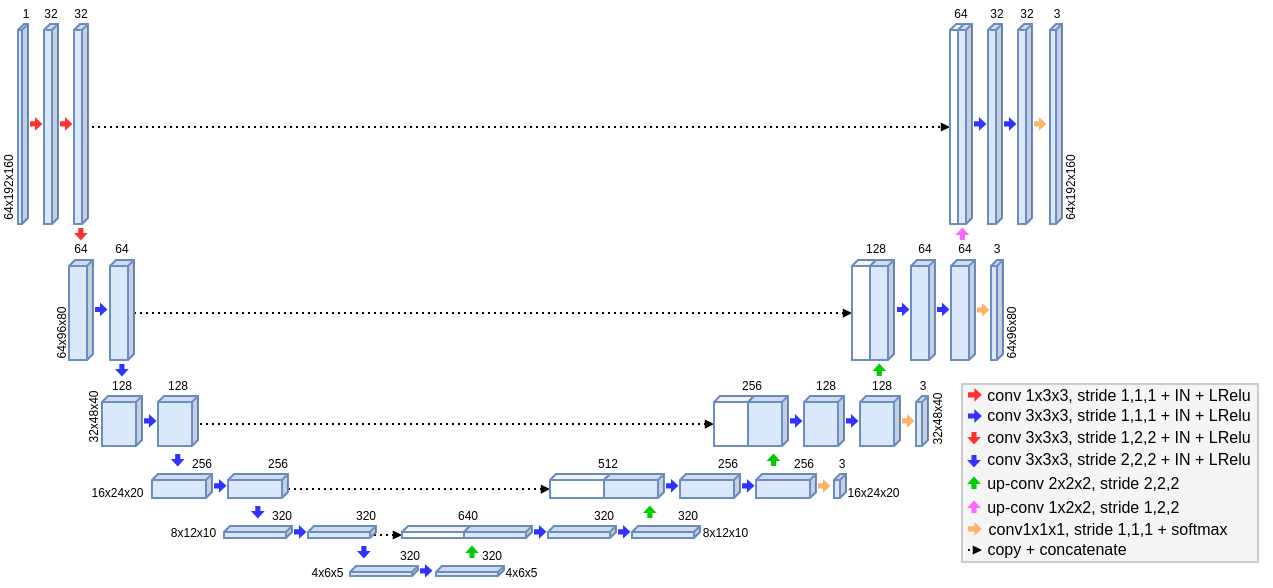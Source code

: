 <mxfile version="21.1.2" type="device">
  <diagram id="9j7bmXXk8t5OsQECYr75" name="Page-1">
    <mxGraphModel dx="819" dy="546" grid="1" gridSize="1" guides="1" tooltips="1" connect="1" arrows="1" fold="1" page="1" pageScale="1" pageWidth="827" pageHeight="1169" background="none" math="0" shadow="0">
      <root>
        <mxCell id="0" />
        <mxCell id="1" parent="0" />
        <mxCell id="1cq-K1ozBUfEoaxWj9xk-226" value="" style="group;fontColor=default;" vertex="1" connectable="0" parent="1">
          <mxGeometry x="561" y="435" width="154" height="99.999" as="geometry" />
        </mxCell>
        <mxCell id="H5leFmqHm6MXigqyBgWh-271" value="" style="rounded=0;fontSize=29;align=left;fillColor=#F5F5F5;strokeColor=#CCCCCC;fontColor=default;" parent="1cq-K1ozBUfEoaxWj9xk-226" vertex="1">
          <mxGeometry y="6" width="148" height="89" as="geometry" />
        </mxCell>
        <mxCell id="1cq-K1ozBUfEoaxWj9xk-201" value="" style="group;fontColor=default;" vertex="1" connectable="0" parent="1cq-K1ozBUfEoaxWj9xk-226">
          <mxGeometry x="3" y="55.996" width="115" height="23" as="geometry" />
        </mxCell>
        <mxCell id="1cq-K1ozBUfEoaxWj9xk-168" value=" up-conv 1x2x2, stride 1,2,2" style="text;align=center;verticalAlign=middle;resizable=0;points=[];autosize=1;strokeColor=none;fillColor=none;fontSize=8;spacing=2;fontColor=default;" vertex="1" parent="1cq-K1ozBUfEoaxWj9xk-201">
          <mxGeometry x="-2" width="117" height="23" as="geometry" />
        </mxCell>
        <mxCell id="1cq-K1ozBUfEoaxWj9xk-200" value="" style="shape=flexArrow;endArrow=classic;rounded=0;endWidth=2.062;endSize=0.508;width=1.548;strokeColor=#FF66FF;fillColor=#FF66FF;fontColor=default;" edge="1" parent="1cq-K1ozBUfEoaxWj9xk-201">
          <mxGeometry width="50" height="50" relative="1" as="geometry">
            <mxPoint x="3" y="14.504" as="sourcePoint" />
            <mxPoint x="3" y="8.504" as="targetPoint" />
          </mxGeometry>
        </mxCell>
        <mxCell id="1cq-K1ozBUfEoaxWj9xk-202" value="" style="group;fontColor=default;" vertex="1" connectable="0" parent="1cq-K1ozBUfEoaxWj9xk-226">
          <mxGeometry x="2.0" y="67.999" width="138.0" height="23" as="geometry" />
        </mxCell>
        <mxCell id="1cq-K1ozBUfEoaxWj9xk-160" value="" style="shape=flexArrow;endArrow=classic;rounded=0;endWidth=2.062;endSize=0.508;width=1.548;strokeColor=#FFB366;fillColor=#FFB366;fontSize=8;spacing=2;fontColor=default;" edge="1" parent="1cq-K1ozBUfEoaxWj9xk-202">
          <mxGeometry width="50" height="50" relative="1" as="geometry">
            <mxPoint x="1" y="10.445" as="sourcePoint" />
            <mxPoint x="7.698" y="10.445" as="targetPoint" />
          </mxGeometry>
        </mxCell>
        <mxCell id="1cq-K1ozBUfEoaxWj9xk-161" value="conv1x1x1, stride 1,1,1 + softmax" style="text;align=center;verticalAlign=middle;resizable=0;points=[];autosize=1;strokeColor=none;fillColor=none;fontSize=8;spacing=2;fontColor=default;" vertex="1" parent="1cq-K1ozBUfEoaxWj9xk-202">
          <mxGeometry x="2.0" y="-1" width="138" height="23" as="geometry" />
        </mxCell>
        <mxCell id="1cq-K1ozBUfEoaxWj9xk-203" value="" style="group;fontColor=default;" vertex="1" connectable="0" parent="1cq-K1ozBUfEoaxWj9xk-226">
          <mxGeometry x="3" y="20.998" width="151" height="23.004" as="geometry" />
        </mxCell>
        <mxCell id="1cq-K1ozBUfEoaxWj9xk-206" value="" style="group;fontColor=default;" vertex="1" connectable="0" parent="1cq-K1ozBUfEoaxWj9xk-203">
          <mxGeometry y="0.004" width="151" height="23" as="geometry" />
        </mxCell>
        <mxCell id="1cq-K1ozBUfEoaxWj9xk-178" value="conv 3x3x3, stride 1,2,2 + IN + LRelu" style="text;align=center;verticalAlign=middle;resizable=0;points=[];autosize=1;strokeColor=none;fillColor=none;fontSize=8;spacing=2;fontColor=default;" vertex="1" parent="1cq-K1ozBUfEoaxWj9xk-206">
          <mxGeometry width="151" height="23" as="geometry" />
        </mxCell>
        <mxCell id="1cq-K1ozBUfEoaxWj9xk-196" value="" style="shape=flexArrow;endArrow=classic;rounded=0;endWidth=2.062;endSize=0.508;width=1.548;strokeColor=#FF3333;fillColor=#FF3333;fontColor=default;" edge="1" parent="1cq-K1ozBUfEoaxWj9xk-206">
          <mxGeometry width="50" height="50" relative="1" as="geometry">
            <mxPoint x="3" y="8.998" as="sourcePoint" />
            <mxPoint x="3" y="14.998" as="targetPoint" />
          </mxGeometry>
        </mxCell>
        <mxCell id="1cq-K1ozBUfEoaxWj9xk-204" value="" style="group;fontColor=default;" vertex="1" connectable="0" parent="1cq-K1ozBUfEoaxWj9xk-226">
          <mxGeometry x="2.996" y="10.002" width="151.004" height="23" as="geometry" />
        </mxCell>
        <mxCell id="1cq-K1ozBUfEoaxWj9xk-142" value="" style="shape=flexArrow;endArrow=classic;rounded=0;endWidth=2.062;endSize=0.508;width=1.548;strokeColor=#3333FF;fillColor=#3333FF;fontSize=8;spacing=2;fontColor=default;" edge="1" parent="1cq-K1ozBUfEoaxWj9xk-204">
          <mxGeometry width="50" height="50" relative="1" as="geometry">
            <mxPoint y="11.999" as="sourcePoint" />
            <mxPoint x="6.698" y="11.999" as="targetPoint" />
          </mxGeometry>
        </mxCell>
        <mxCell id="1cq-K1ozBUfEoaxWj9xk-194" value="conv 3x3x3, stride 1,1,1 + IN + LRelu" style="text;align=center;verticalAlign=middle;resizable=0;points=[];autosize=1;strokeColor=none;fillColor=none;fontSize=8;spacing=2;fontColor=default;" vertex="1" parent="1cq-K1ozBUfEoaxWj9xk-204">
          <mxGeometry x="0.004" width="151" height="23" as="geometry" />
        </mxCell>
        <mxCell id="1cq-K1ozBUfEoaxWj9xk-205" value="" style="group;fontColor=default;" vertex="1" connectable="0" parent="1cq-K1ozBUfEoaxWj9xk-226">
          <mxGeometry x="3" y="32.002" width="151" height="23" as="geometry" />
        </mxCell>
        <mxCell id="1cq-K1ozBUfEoaxWj9xk-193" value="conv 3x3x3, stride 2,2,2 + IN + LRelu" style="text;align=center;verticalAlign=middle;resizable=0;points=[];autosize=1;strokeColor=none;fillColor=none;fontSize=8;spacing=2;fontColor=default;" vertex="1" parent="1cq-K1ozBUfEoaxWj9xk-205">
          <mxGeometry width="151" height="23" as="geometry" />
        </mxCell>
        <mxCell id="1cq-K1ozBUfEoaxWj9xk-198" value="" style="shape=flexArrow;endArrow=classic;rounded=0;endWidth=2.062;endSize=0.508;width=1.548;strokeColor=#3333FF;fillColor=#3333FF;fontColor=default;" edge="1" parent="1cq-K1ozBUfEoaxWj9xk-205">
          <mxGeometry width="50" height="50" relative="1" as="geometry">
            <mxPoint x="3" y="9.498" as="sourcePoint" />
            <mxPoint x="3" y="15.498" as="targetPoint" />
          </mxGeometry>
        </mxCell>
        <mxCell id="1cq-K1ozBUfEoaxWj9xk-207" value="" style="group;fontColor=default;" vertex="1" connectable="0" parent="1cq-K1ozBUfEoaxWj9xk-226">
          <mxGeometry x="2.998" width="151.002" height="23" as="geometry" />
        </mxCell>
        <mxCell id="1cq-K1ozBUfEoaxWj9xk-141" value="conv 1x3x3, stride 1,1,1 + IN + LRelu" style="text;align=center;verticalAlign=middle;resizable=0;points=[];autosize=1;strokeColor=none;fillColor=none;fontSize=8;spacing=2;fontColor=default;" vertex="1" parent="1cq-K1ozBUfEoaxWj9xk-207">
          <mxGeometry x="0.002" width="151" height="23" as="geometry" />
        </mxCell>
        <mxCell id="1cq-K1ozBUfEoaxWj9xk-177" value="" style="shape=flexArrow;endArrow=classic;rounded=0;endWidth=2.062;endSize=0.508;width=1.548;strokeColor=#FF3333;fillColor=#FF3333;fontSize=8;spacing=2;fontColor=default;" edge="1" parent="1cq-K1ozBUfEoaxWj9xk-207">
          <mxGeometry width="50" height="50" relative="1" as="geometry">
            <mxPoint y="11.426" as="sourcePoint" />
            <mxPoint x="6.698" y="11.426" as="targetPoint" />
          </mxGeometry>
        </mxCell>
        <mxCell id="1cq-K1ozBUfEoaxWj9xk-156" value=" up-conv 2x2x2, stride 2,2,2" style="text;align=center;verticalAlign=middle;resizable=0;points=[];autosize=1;strokeColor=none;fillColor=none;fontSize=8;spacing=2;fontColor=default;" vertex="1" parent="1cq-K1ozBUfEoaxWj9xk-226">
          <mxGeometry x="1" y="43.998" width="117" height="23" as="geometry" />
        </mxCell>
        <mxCell id="1cq-K1ozBUfEoaxWj9xk-199" value="" style="shape=flexArrow;endArrow=classic;rounded=0;endWidth=2.062;endSize=0.508;width=1.548;strokeColor=#00CC00;fillColor=#00CC00;fontColor=default;" edge="1" parent="1cq-K1ozBUfEoaxWj9xk-226">
          <mxGeometry width="50" height="50" relative="1" as="geometry">
            <mxPoint x="6" y="58.5" as="sourcePoint" />
            <mxPoint x="6" y="52.5" as="targetPoint" />
          </mxGeometry>
        </mxCell>
        <mxCell id="1cq-K1ozBUfEoaxWj9xk-224" value="" style="endArrow=block;dashed=1;dashPattern=1 2;strokeWidth=1;entryX=0;entryY=0;entryDx=34;entryDy=4.5;entryPerimeter=0;shadow=0;targetPerimeterSpacing=0;sourcePerimeterSpacing=0;startSize=1;endSize=2;startArrow=none;startFill=0;endFill=1;fontColor=default;" edge="1" parent="1cq-K1ozBUfEoaxWj9xk-226">
          <mxGeometry x="-249" y="-17.3" width="50" height="50" as="geometry">
            <mxPoint x="3" y="89" as="sourcePoint" />
            <mxPoint x="10" y="89" as="targetPoint" />
          </mxGeometry>
        </mxCell>
        <mxCell id="1cq-K1ozBUfEoaxWj9xk-225" value="copy + concatenate" style="text;align=center;verticalAlign=middle;resizable=0;points=[];autosize=1;strokeColor=none;fillColor=none;fontSize=8;spacing=2;fontColor=default;" vertex="1" parent="1cq-K1ozBUfEoaxWj9xk-226">
          <mxGeometry x="3" y="76.999" width="89" height="23" as="geometry" />
        </mxCell>
        <mxCell id="1cq-K1ozBUfEoaxWj9xk-228" value="" style="shape=cube;boundedLbl=1;backgroundOutline=1;darkOpacity=0.05;darkOpacity2=0.1;direction=east;flipH=1;size=3;fillColor=#dae8fc;strokeColor=#6c8ebf;fontColor=default;" vertex="1" parent="1">
          <mxGeometry x="458" y="486.01" width="30" height="12" as="geometry" />
        </mxCell>
        <mxCell id="1cq-K1ozBUfEoaxWj9xk-229" value="256" style="text;strokeColor=none;fillColor=none;align=center;verticalAlign=middle;rounded=0;rotation=0;fontSize=6;fontColor=default;flipH=1;" vertex="1" parent="1">
          <mxGeometry x="475" y="475.01" width="14" height="12" as="geometry" />
        </mxCell>
        <mxCell id="1cq-K1ozBUfEoaxWj9xk-230" value="" style="shape=flexArrow;endArrow=classic;rounded=0;endWidth=2.062;endSize=0.508;width=1.548;strokeColor=#3333FF;fillColor=#3333FF;fontColor=default;" edge="1" parent="1">
          <mxGeometry width="50" height="50" relative="1" as="geometry">
            <mxPoint x="451" y="491.93" as="sourcePoint" />
            <mxPoint x="457" y="491.93" as="targetPoint" />
          </mxGeometry>
        </mxCell>
        <mxCell id="1cq-K1ozBUfEoaxWj9xk-231" value="" style="shape=flexArrow;endArrow=classic;rounded=0;endWidth=2.062;endSize=0.508;width=1.548;strokeColor=#00CC00;fillColor=#00CC00;fontColor=default;" edge="1" parent="1">
          <mxGeometry width="50" height="50" relative="1" as="geometry">
            <mxPoint x="466.74" y="482.01" as="sourcePoint" />
            <mxPoint x="466.74" y="476.01" as="targetPoint" />
          </mxGeometry>
        </mxCell>
        <mxCell id="1cq-K1ozBUfEoaxWj9xk-233" value="" style="shape=cube;boundedLbl=1;backgroundOutline=1;darkOpacity=0.05;darkOpacity2=0.1;direction=east;flipH=1;size=3;fillColor=#dae8fc;strokeColor=#6c8ebf;flipV=0;fontColor=default;" vertex="1" parent="1">
          <mxGeometry x="396" y="512" width="34" height="6" as="geometry" />
        </mxCell>
        <mxCell id="1cq-K1ozBUfEoaxWj9xk-234" value="" style="shape=flexArrow;endArrow=classic;rounded=0;endWidth=2.062;endSize=0.508;width=1.548;strokeColor=#3333FF;fillColor=#3333FF;fontColor=default;" edge="1" parent="1">
          <mxGeometry width="50" height="50" relative="1" as="geometry">
            <mxPoint x="389.0" y="514.933" as="sourcePoint" />
            <mxPoint x="395.0" y="514.933" as="targetPoint" />
          </mxGeometry>
        </mxCell>
        <mxCell id="1cq-K1ozBUfEoaxWj9xk-235" value="320" style="text;strokeColor=none;fillColor=none;align=center;verticalAlign=middle;rounded=0;rotation=0;fontSize=6;fontColor=default;flipH=1;" vertex="1" parent="1">
          <mxGeometry x="417" y="501.01" width="14" height="12" as="geometry" />
        </mxCell>
        <mxCell id="1cq-K1ozBUfEoaxWj9xk-236" value="" style="shape=flexArrow;endArrow=classic;rounded=0;endWidth=2.062;endSize=0.508;width=1.548;strokeColor=#00CC00;fillColor=#00CC00;fontColor=default;" edge="1" parent="1">
          <mxGeometry width="50" height="50" relative="1" as="geometry">
            <mxPoint x="404.93" y="508" as="sourcePoint" />
            <mxPoint x="404.93" y="502" as="targetPoint" />
          </mxGeometry>
        </mxCell>
        <mxCell id="H5leFmqHm6MXigqyBgWh-144" value="" style="endArrow=block;dashed=1;dashPattern=1 2;strokeWidth=1;exitX=0;exitY=0;exitDx=20;exitDy=14;exitPerimeter=0;entryX=0;entryY=0;entryDx=20;entryDy=14;entryPerimeter=0;shadow=0;targetPerimeterSpacing=0;sourcePerimeterSpacing=0;startSize=1;endSize=2;startArrow=none;startFill=0;endFill=1;fontColor=default;" parent="1" edge="1" target="1cq-K1ozBUfEoaxWj9xk-126" source="1cq-K1ozBUfEoaxWj9xk-9">
          <mxGeometry x="119" y="304.69" width="50" height="50" as="geometry">
            <mxPoint x="196.0" y="430" as="sourcePoint" />
            <mxPoint x="381" y="469" as="targetPoint" />
          </mxGeometry>
        </mxCell>
        <mxCell id="H5leFmqHm6MXigqyBgWh-145" value="" style="endArrow=block;dashed=1;dashPattern=1 2;strokeWidth=1;entryX=0;entryY=0;entryDx=12;entryDy=26.5;entryPerimeter=0;exitX=0;exitY=0;exitDx=12;exitDy=26.5;exitPerimeter=0;shadow=0;targetPerimeterSpacing=0;sourcePerimeterSpacing=0;startSize=1;endSize=2;startArrow=none;startFill=0;endFill=1;fontColor=default;" parent="1" edge="1" target="1cq-K1ozBUfEoaxWj9xk-127" source="1cq-K1ozBUfEoaxWj9xk-2">
          <mxGeometry x="56.06" y="215" width="50" height="50" as="geometry">
            <mxPoint x="172.06" y="403.0" as="sourcePoint" />
            <mxPoint x="497.06" y="403" as="targetPoint" />
          </mxGeometry>
        </mxCell>
        <mxCell id="H5leFmqHm6MXigqyBgWh-143" value="" style="endArrow=block;dashed=1;dashPattern=1 2;strokeWidth=1;exitX=0;exitY=0;exitDx=7.0;exitDy=51.5;exitPerimeter=0;entryX=0;entryY=0;entryDx=7;entryDy=51.5;entryPerimeter=0;jumpStyle=none;shadow=0;rounded=1;strokeColor=default;targetPerimeterSpacing=0;sourcePerimeterSpacing=0;startSize=1;endSize=2;orthogonal=0;startArrow=none;startFill=0;endFill=1;fontColor=default;" parent="1" edge="1" target="1cq-K1ozBUfEoaxWj9xk-128" source="KhlcDuhu3uiklIcG4Bf8-16">
          <mxGeometry x="81.51" y="265" width="50" height="50" as="geometry">
            <mxPoint x="126.5" y="312" as="sourcePoint" />
            <mxPoint x="588.51" y="313" as="targetPoint" />
          </mxGeometry>
        </mxCell>
        <mxCell id="1cq-K1ozBUfEoaxWj9xk-130" value="" style="endArrow=block;dashed=1;dashPattern=1 2;strokeWidth=1;exitX=0;exitY=0;exitDx=30;exitDy=7.5;exitPerimeter=0;entryX=0;entryY=0;entryDx=30;entryDy=7.5;entryPerimeter=0;shadow=0;targetPerimeterSpacing=0;sourcePerimeterSpacing=0;startSize=1;endSize=2;startArrow=none;startFill=0;endFill=1;fontColor=default;" edge="1" parent="1" source="1cq-K1ozBUfEoaxWj9xk-12" target="1cq-K1ozBUfEoaxWj9xk-125">
          <mxGeometry x="57" y="344.7" width="50" height="50" as="geometry">
            <mxPoint x="97" y="501.01" as="sourcePoint" />
            <mxPoint x="332" y="501.01" as="targetPoint" />
          </mxGeometry>
        </mxCell>
        <mxCell id="1cq-K1ozBUfEoaxWj9xk-131" value="" style="endArrow=block;dashed=1;dashPattern=1 2;strokeWidth=1;exitX=0;exitY=0;exitDx=34;exitDy=4.5;exitPerimeter=0;entryX=0;entryY=0;entryDx=34;entryDy=4.5;entryPerimeter=0;shadow=0;targetPerimeterSpacing=0;sourcePerimeterSpacing=0;startSize=1;endSize=2;startArrow=none;startFill=0;endFill=1;fontColor=default;" edge="1" parent="1" source="1cq-K1ozBUfEoaxWj9xk-17" target="1cq-K1ozBUfEoaxWj9xk-77">
          <mxGeometry x="32" y="410.7" width="50" height="50" as="geometry">
            <mxPoint x="169" y="560" as="sourcePoint" />
            <mxPoint x="314" y="560" as="targetPoint" />
          </mxGeometry>
        </mxCell>
        <mxCell id="1cq-K1ozBUfEoaxWj9xk-128" value="" style="shape=cube;boundedLbl=1;backgroundOutline=1;darkOpacity=0.05;darkOpacity2=0.1;direction=east;flipH=1;size=3;fillColor=none;strokeColor=#6c8ebf;fontColor=default;" vertex="1" parent="1">
          <mxGeometry x="555" y="261" width="7" height="100" as="geometry" />
        </mxCell>
        <mxCell id="1cq-K1ozBUfEoaxWj9xk-127" value="" style="shape=cube;boundedLbl=1;backgroundOutline=1;darkOpacity=0.05;darkOpacity2=0.1;direction=east;flipH=1;size=3;fillColor=none;strokeColor=#6c8ebf;fontColor=default;" vertex="1" parent="1">
          <mxGeometry x="506" y="379.01" width="12" height="50" as="geometry" />
        </mxCell>
        <mxCell id="1cq-K1ozBUfEoaxWj9xk-126" value="" style="shape=cube;boundedLbl=1;backgroundOutline=1;darkOpacity=0.05;darkOpacity2=0.1;direction=east;flipH=1;size=3;fillColor=none;strokeColor=#6c8ebf;fontColor=default;" vertex="1" parent="1">
          <mxGeometry x="437" y="447.02" width="20" height="25" as="geometry" />
        </mxCell>
        <mxCell id="1cq-K1ozBUfEoaxWj9xk-125" value="" style="shape=cube;boundedLbl=1;backgroundOutline=1;darkOpacity=0.05;darkOpacity2=0.1;direction=east;flipH=1;size=3;fillColor=none;strokeColor=#6c8ebf;fontColor=default;" vertex="1" parent="1">
          <mxGeometry x="355" y="486.01" width="30" height="12" as="geometry" />
        </mxCell>
        <mxCell id="KhlcDuhu3uiklIcG4Bf8-23" value="64" style="text;strokeColor=none;fillColor=none;align=center;verticalAlign=middle;rounded=0;rotation=0;fontSize=6;fontColor=default;" parent="1" vertex="1">
          <mxGeometry x="113.5" y="367.5" width="14" height="12" as="geometry" />
        </mxCell>
        <mxCell id="KhlcDuhu3uiklIcG4Bf8-1" value="64x192x160" style="text;strokeColor=none;fillColor=none;align=center;verticalAlign=middle;rounded=0;rotation=-90;fontSize=6;fontColor=default;labelBorderColor=none;labelPosition=center;verticalLabelPosition=middle;" parent="1" vertex="1">
          <mxGeometry x="65" y="339" width="38.5" height="7" as="geometry" />
        </mxCell>
        <mxCell id="KhlcDuhu3uiklIcG4Bf8-8" value="" style="shape=cube;boundedLbl=1;backgroundOutline=1;darkOpacity=0.05;darkOpacity2=0.1;direction=east;flipH=1;size=3;fillColor=#dae8fc;strokeColor=#6c8ebf;fontColor=default;" parent="1" vertex="1">
          <mxGeometry x="89" y="260.99" width="5" height="100" as="geometry" />
        </mxCell>
        <mxCell id="KhlcDuhu3uiklIcG4Bf8-12" value="" style="shape=cube;boundedLbl=1;backgroundOutline=1;darkOpacity=0.05;darkOpacity2=0.1;direction=east;flipH=1;size=3;fillColor=#dae8fc;strokeColor=#6c8ebf;fontColor=default;" parent="1" vertex="1">
          <mxGeometry x="102" y="260.99" width="7" height="100" as="geometry" />
        </mxCell>
        <mxCell id="KhlcDuhu3uiklIcG4Bf8-13" value="1" style="text;strokeColor=none;fillColor=none;align=center;verticalAlign=middle;rounded=0;rotation=0;fontSize=6;fontColor=default;" parent="1" vertex="1">
          <mxGeometry x="86" y="250" width="14" height="12" as="geometry" />
        </mxCell>
        <mxCell id="KhlcDuhu3uiklIcG4Bf8-15" value="" style="shape=flexArrow;endArrow=classic;rounded=0;endWidth=2.062;endSize=0.508;width=1.548;strokeColor=#FF3333;fillColor=#FF3333;fontColor=default;" parent="1" edge="1">
          <mxGeometry width="50" height="50" relative="1" as="geometry">
            <mxPoint x="95" y="310.94" as="sourcePoint" />
            <mxPoint x="101" y="310.94" as="targetPoint" />
          </mxGeometry>
        </mxCell>
        <mxCell id="KhlcDuhu3uiklIcG4Bf8-16" value="" style="shape=cube;boundedLbl=1;backgroundOutline=1;darkOpacity=0.05;darkOpacity2=0.1;direction=east;flipH=1;size=3;fillColor=#dae8fc;strokeColor=#6c8ebf;fontColor=default;" parent="1" vertex="1">
          <mxGeometry x="117" y="260.99" width="7" height="100" as="geometry" />
        </mxCell>
        <mxCell id="KhlcDuhu3uiklIcG4Bf8-17" value="" style="shape=flexArrow;endArrow=classic;rounded=0;endWidth=2.062;endSize=0.508;width=1.548;strokeColor=#FF3333;fillColor=#FF3333;fontColor=default;" parent="1" edge="1">
          <mxGeometry width="50" height="50" relative="1" as="geometry">
            <mxPoint x="110" y="310.94" as="sourcePoint" />
            <mxPoint x="116" y="310.94" as="targetPoint" />
          </mxGeometry>
        </mxCell>
        <mxCell id="KhlcDuhu3uiklIcG4Bf8-18" value="32" style="text;strokeColor=none;fillColor=none;align=center;verticalAlign=middle;rounded=0;rotation=0;fontSize=6;fontColor=default;" parent="1" vertex="1">
          <mxGeometry x="98.5" y="249.99" width="14" height="12" as="geometry" />
        </mxCell>
        <mxCell id="KhlcDuhu3uiklIcG4Bf8-19" value="32" style="text;strokeColor=none;fillColor=none;align=center;verticalAlign=middle;rounded=0;rotation=0;fontSize=6;fontColor=default;" parent="1" vertex="1">
          <mxGeometry x="113.5" y="249.99" width="14" height="12" as="geometry" />
        </mxCell>
        <mxCell id="KhlcDuhu3uiklIcG4Bf8-20" value="" style="shape=cube;boundedLbl=1;backgroundOutline=1;darkOpacity=0.05;darkOpacity2=0.1;direction=east;flipH=1;size=3;fillColor=#dae8fc;strokeColor=#6c8ebf;fontColor=default;" parent="1" vertex="1">
          <mxGeometry x="114.5" y="379" width="12" height="50" as="geometry" />
        </mxCell>
        <mxCell id="KhlcDuhu3uiklIcG4Bf8-21" value="" style="shape=flexArrow;endArrow=classic;rounded=0;endWidth=2.062;endSize=0.508;width=1.548;strokeColor=#3333FF;fillColor=#3333FF;fontColor=default;" parent="1" edge="1">
          <mxGeometry width="50" height="50" relative="1" as="geometry">
            <mxPoint x="127.5" y="403.73" as="sourcePoint" />
            <mxPoint x="133.5" y="403.73" as="targetPoint" />
          </mxGeometry>
        </mxCell>
        <mxCell id="KhlcDuhu3uiklIcG4Bf8-27" value="32x48x40" style="text;strokeColor=none;fillColor=none;align=center;verticalAlign=middle;rounded=0;rotation=-90;fontSize=6;fontColor=default;" parent="1" vertex="1">
          <mxGeometry x="110" y="451" width="33.5" height="12.5" as="geometry" />
        </mxCell>
        <mxCell id="KhlcDuhu3uiklIcG4Bf8-28" value="" style="shape=cube;boundedLbl=1;backgroundOutline=1;darkOpacity=0.05;darkOpacity2=0.1;direction=east;flipH=1;size=3;fillColor=#dae8fc;strokeColor=#6c8ebf;fontColor=default;" parent="1" vertex="1">
          <mxGeometry x="131" y="447.01" width="20" height="25" as="geometry" />
        </mxCell>
        <mxCell id="KhlcDuhu3uiklIcG4Bf8-29" value="128" style="text;strokeColor=none;fillColor=none;align=center;verticalAlign=middle;rounded=0;rotation=0;fontSize=6;fontColor=default;" parent="1" vertex="1">
          <mxGeometry x="134" y="436" width="14" height="12" as="geometry" />
        </mxCell>
        <mxCell id="KhlcDuhu3uiklIcG4Bf8-31" value="" style="shape=cube;boundedLbl=1;backgroundOutline=1;darkOpacity=0.05;darkOpacity2=0.1;direction=east;flipH=1;size=3;fillColor=#dae8fc;strokeColor=#6c8ebf;fontColor=default;" parent="1" vertex="1">
          <mxGeometry x="156" y="486" width="30" height="12" as="geometry" />
        </mxCell>
        <mxCell id="KhlcDuhu3uiklIcG4Bf8-33" value="256" style="text;strokeColor=none;fillColor=none;align=center;verticalAlign=middle;rounded=0;rotation=0;fontSize=6;fontColor=default;" parent="1" vertex="1">
          <mxGeometry x="174" y="475" width="14" height="12" as="geometry" />
        </mxCell>
        <mxCell id="KhlcDuhu3uiklIcG4Bf8-35" value="320" style="text;strokeColor=none;fillColor=none;align=center;verticalAlign=middle;rounded=0;rotation=0;fontSize=6;fontColor=default;" parent="1" vertex="1">
          <mxGeometry x="214" y="501" width="14" height="12" as="geometry" />
        </mxCell>
        <mxCell id="KhlcDuhu3uiklIcG4Bf8-38" value="" style="shape=cube;boundedLbl=1;backgroundOutline=1;darkOpacity=0.05;darkOpacity2=0.1;direction=east;flipH=1;size=3;fillColor=#dae8fc;strokeColor=#6c8ebf;fontColor=default;" parent="1" vertex="1">
          <mxGeometry x="255" y="531.99" width="34" height="5" as="geometry" />
        </mxCell>
        <mxCell id="1cq-K1ozBUfEoaxWj9xk-2" value="" style="shape=cube;boundedLbl=1;backgroundOutline=1;darkOpacity=0.05;darkOpacity2=0.1;direction=east;flipH=1;size=3;fillColor=#dae8fc;strokeColor=#6c8ebf;fontColor=default;" vertex="1" parent="1">
          <mxGeometry x="135" y="379" width="12" height="50" as="geometry" />
        </mxCell>
        <mxCell id="1cq-K1ozBUfEoaxWj9xk-8" value="" style="shape=flexArrow;endArrow=classic;rounded=0;endWidth=2.062;endSize=0.508;width=1.548;strokeColor=#3333FF;fillColor=#3333FF;fontColor=default;" edge="1" parent="1">
          <mxGeometry width="50" height="50" relative="1" as="geometry">
            <mxPoint x="152" y="459.45" as="sourcePoint" />
            <mxPoint x="158" y="459.45" as="targetPoint" />
          </mxGeometry>
        </mxCell>
        <mxCell id="1cq-K1ozBUfEoaxWj9xk-9" value="" style="shape=cube;boundedLbl=1;backgroundOutline=1;darkOpacity=0.05;darkOpacity2=0.1;direction=east;flipH=1;size=3;fillColor=#dae8fc;strokeColor=#6c8ebf;fontColor=default;" vertex="1" parent="1">
          <mxGeometry x="159" y="447.01" width="20" height="25" as="geometry" />
        </mxCell>
        <mxCell id="1cq-K1ozBUfEoaxWj9xk-11" value="" style="shape=flexArrow;endArrow=classic;rounded=0;endWidth=2.062;endSize=0.508;width=1.548;strokeColor=#3333FF;fillColor=#3333FF;fontColor=default;" edge="1" parent="1">
          <mxGeometry width="50" height="50" relative="1" as="geometry">
            <mxPoint x="290" y="534.42" as="sourcePoint" />
            <mxPoint x="296" y="534.42" as="targetPoint" />
          </mxGeometry>
        </mxCell>
        <mxCell id="1cq-K1ozBUfEoaxWj9xk-12" value="" style="shape=cube;boundedLbl=1;backgroundOutline=1;darkOpacity=0.05;darkOpacity2=0.1;direction=east;flipH=1;size=3;fillColor=#dae8fc;strokeColor=#6c8ebf;fontColor=default;" vertex="1" parent="1">
          <mxGeometry x="194" y="486" width="30" height="12" as="geometry" />
        </mxCell>
        <mxCell id="KhlcDuhu3uiklIcG4Bf8-34" value="" style="shape=cube;boundedLbl=1;backgroundOutline=1;darkOpacity=0.05;darkOpacity2=0.1;direction=east;flipH=1;size=3;fillColor=#dae8fc;strokeColor=#6c8ebf;fontColor=default;" parent="1" vertex="1">
          <mxGeometry x="192" y="512" width="34" height="6" as="geometry" />
        </mxCell>
        <mxCell id="1cq-K1ozBUfEoaxWj9xk-16" value="" style="shape=flexArrow;endArrow=classic;rounded=0;endWidth=2.062;endSize=0.508;width=1.548;strokeColor=#3333FF;fillColor=#3333FF;fontColor=default;" edge="1" parent="1">
          <mxGeometry width="50" height="50" relative="1" as="geometry">
            <mxPoint x="227" y="514.95" as="sourcePoint" />
            <mxPoint x="233" y="514.95" as="targetPoint" />
          </mxGeometry>
        </mxCell>
        <mxCell id="1cq-K1ozBUfEoaxWj9xk-17" value="" style="shape=cube;boundedLbl=1;backgroundOutline=1;darkOpacity=0.05;darkOpacity2=0.1;direction=east;flipH=1;size=3;fillColor=#dae8fc;strokeColor=#6c8ebf;fontColor=default;" vertex="1" parent="1">
          <mxGeometry x="234" y="512" width="34" height="6" as="geometry" />
        </mxCell>
        <mxCell id="1cq-K1ozBUfEoaxWj9xk-19" value="" style="shape=cube;boundedLbl=1;backgroundOutline=1;darkOpacity=0.05;darkOpacity2=0.1;direction=east;flipH=1;size=3;fillColor=#dae8fc;strokeColor=#6c8ebf;fontColor=default;" vertex="1" parent="1">
          <mxGeometry x="298" y="531.99" width="34" height="5" as="geometry" />
        </mxCell>
        <mxCell id="1cq-K1ozBUfEoaxWj9xk-20" value="" style="shape=flexArrow;endArrow=classic;rounded=0;endWidth=2.062;endSize=0.508;width=1.548;strokeColor=#3333FF;fillColor=#3333FF;fontColor=default;" edge="1" parent="1">
          <mxGeometry width="50" height="50" relative="1" as="geometry">
            <mxPoint x="187" y="491.92" as="sourcePoint" />
            <mxPoint x="193" y="491.92" as="targetPoint" />
          </mxGeometry>
        </mxCell>
        <mxCell id="1cq-K1ozBUfEoaxWj9xk-69" value="" style="shape=cube;boundedLbl=1;backgroundOutline=1;darkOpacity=0.05;darkOpacity2=0.1;direction=east;flipH=1;size=3;fillColor=#dae8fc;strokeColor=#6c8ebf;flipV=0;fontColor=default;" vertex="1" parent="1">
          <mxGeometry x="354" y="512" width="34" height="6" as="geometry" />
        </mxCell>
        <mxCell id="1cq-K1ozBUfEoaxWj9xk-70" value="" style="shape=flexArrow;endArrow=classic;rounded=0;endWidth=2.062;endSize=0.508;width=1.548;strokeColor=#3333FF;fillColor=#3333FF;fontColor=default;" edge="1" parent="1">
          <mxGeometry width="50" height="50" relative="1" as="geometry">
            <mxPoint x="347.0" y="514.933" as="sourcePoint" />
            <mxPoint x="353.0" y="514.933" as="targetPoint" />
          </mxGeometry>
        </mxCell>
        <mxCell id="1cq-K1ozBUfEoaxWj9xk-76" value="" style="shape=flexArrow;endArrow=classic;rounded=0;endWidth=2.062;endSize=0.508;width=1.548;strokeColor=#FF3333;fillColor=#FF3333;fontColor=default;" edge="1" parent="1">
          <mxGeometry width="50" height="50" relative="1" as="geometry">
            <mxPoint x="120.42" y="363" as="sourcePoint" />
            <mxPoint x="120.42" y="369" as="targetPoint" />
          </mxGeometry>
        </mxCell>
        <mxCell id="1cq-K1ozBUfEoaxWj9xk-77" value="" style="shape=cube;boundedLbl=1;backgroundOutline=1;darkOpacity=0.05;darkOpacity2=0.1;direction=east;flipH=1;size=3;fillColor=none;strokeColor=#6c8ebf;fontColor=default;" vertex="1" parent="1">
          <mxGeometry x="281" y="512" width="34" height="6" as="geometry" />
        </mxCell>
        <mxCell id="1cq-K1ozBUfEoaxWj9xk-71" value="" style="shape=cube;boundedLbl=1;backgroundOutline=1;darkOpacity=0.05;darkOpacity2=0.1;direction=east;flipH=1;size=3;fillColor=#dae8fc;strokeColor=#6c8ebf;flipV=0;fontColor=default;" vertex="1" parent="1">
          <mxGeometry x="312" y="512" width="34" height="6" as="geometry" />
        </mxCell>
        <mxCell id="1cq-K1ozBUfEoaxWj9xk-83" value="" style="shape=flexArrow;endArrow=classic;rounded=0;endWidth=2.062;endSize=0.508;width=1.548;strokeColor=#3333FF;fillColor=#3333FF;fontColor=default;" edge="1" parent="1">
          <mxGeometry width="50" height="50" relative="1" as="geometry">
            <mxPoint x="168.86" y="476" as="sourcePoint" />
            <mxPoint x="168.86" y="482" as="targetPoint" />
          </mxGeometry>
        </mxCell>
        <mxCell id="1cq-K1ozBUfEoaxWj9xk-86" value="64" style="text;strokeColor=none;fillColor=none;align=center;verticalAlign=middle;rounded=0;rotation=0;fontSize=6;fontColor=default;" vertex="1" parent="1">
          <mxGeometry x="134" y="367.5" width="14" height="12" as="geometry" />
        </mxCell>
        <mxCell id="1cq-K1ozBUfEoaxWj9xk-87" value="" style="shape=flexArrow;endArrow=classic;rounded=0;endWidth=2.062;endSize=0.508;width=1.548;strokeColor=#3333FF;fillColor=#3333FF;fontColor=default;" edge="1" parent="1">
          <mxGeometry width="50" height="50" relative="1" as="geometry">
            <mxPoint x="140.95" y="431" as="sourcePoint" />
            <mxPoint x="140.95" y="437" as="targetPoint" />
          </mxGeometry>
        </mxCell>
        <mxCell id="1cq-K1ozBUfEoaxWj9xk-88" value="128" style="text;strokeColor=none;fillColor=none;align=center;verticalAlign=middle;rounded=0;rotation=0;fontSize=6;fontColor=default;" vertex="1" parent="1">
          <mxGeometry x="162" y="436" width="14" height="12" as="geometry" />
        </mxCell>
        <mxCell id="1cq-K1ozBUfEoaxWj9xk-89" value="256" style="text;strokeColor=none;fillColor=none;align=center;verticalAlign=middle;rounded=0;rotation=0;fontSize=6;fontColor=default;" vertex="1" parent="1">
          <mxGeometry x="212" y="475" width="14" height="12" as="geometry" />
        </mxCell>
        <mxCell id="1cq-K1ozBUfEoaxWj9xk-90" value="320" style="text;strokeColor=none;fillColor=none;align=center;verticalAlign=middle;rounded=0;rotation=0;fontSize=6;fontColor=default;" vertex="1" parent="1">
          <mxGeometry x="256" y="501" width="14" height="12" as="geometry" />
        </mxCell>
        <mxCell id="1cq-K1ozBUfEoaxWj9xk-91" value="320" style="text;strokeColor=none;fillColor=none;align=center;verticalAlign=middle;rounded=0;rotation=0;fontSize=6;fontColor=default;" vertex="1" parent="1">
          <mxGeometry x="278" y="521" width="14" height="12" as="geometry" />
        </mxCell>
        <mxCell id="1cq-K1ozBUfEoaxWj9xk-92" value="320" style="text;strokeColor=none;fillColor=none;align=center;verticalAlign=middle;rounded=0;rotation=0;fontSize=6;fontColor=default;" vertex="1" parent="1">
          <mxGeometry x="319" y="521" width="14" height="12" as="geometry" />
        </mxCell>
        <mxCell id="1cq-K1ozBUfEoaxWj9xk-93" value="64" style="text;strokeColor=none;fillColor=none;align=center;verticalAlign=middle;rounded=0;rotation=0;fontSize=6;fontColor=default;flipH=1;" vertex="1" parent="1">
          <mxGeometry x="535.5" y="367.51" width="14" height="12" as="geometry" />
        </mxCell>
        <mxCell id="1cq-K1ozBUfEoaxWj9xk-95" value="" style="shape=cube;boundedLbl=1;backgroundOutline=1;darkOpacity=0.05;darkOpacity2=0.1;direction=east;flipH=1;size=3;fillColor=#dae8fc;strokeColor=#6c8ebf;fontColor=default;" vertex="1" parent="1">
          <mxGeometry x="574" y="261" width="7" height="100" as="geometry" />
        </mxCell>
        <mxCell id="1cq-K1ozBUfEoaxWj9xk-97" value="" style="shape=flexArrow;endArrow=classic;rounded=0;endWidth=2.062;endSize=0.508;width=1.548;strokeColor=#3333FF;fillColor=#3333FF;fontColor=default;" edge="1" parent="1">
          <mxGeometry width="50" height="50" relative="1" as="geometry">
            <mxPoint x="582" y="310.95" as="sourcePoint" />
            <mxPoint x="588" y="310.95" as="targetPoint" />
          </mxGeometry>
        </mxCell>
        <mxCell id="1cq-K1ozBUfEoaxWj9xk-98" value="" style="shape=cube;boundedLbl=1;backgroundOutline=1;darkOpacity=0.05;darkOpacity2=0.1;direction=east;flipH=1;size=3;fillColor=#dae8fc;strokeColor=#6c8ebf;fontColor=default;" vertex="1" parent="1">
          <mxGeometry x="559" y="261" width="7" height="100" as="geometry" />
        </mxCell>
        <mxCell id="1cq-K1ozBUfEoaxWj9xk-99" value="" style="shape=flexArrow;endArrow=classic;rounded=0;endWidth=2.062;endSize=0.508;width=1.548;strokeColor=#3333FF;fillColor=#3333FF;fontColor=default;" edge="1" parent="1">
          <mxGeometry width="50" height="50" relative="1" as="geometry">
            <mxPoint x="567" y="310.95" as="sourcePoint" />
            <mxPoint x="573" y="310.95" as="targetPoint" />
          </mxGeometry>
        </mxCell>
        <mxCell id="1cq-K1ozBUfEoaxWj9xk-100" value="32" style="text;strokeColor=none;fillColor=none;align=center;verticalAlign=middle;rounded=0;rotation=0;fontSize=6;fontColor=default;flipH=1;" vertex="1" parent="1">
          <mxGeometry x="571.5" y="250" width="14" height="12" as="geometry" />
        </mxCell>
        <mxCell id="1cq-K1ozBUfEoaxWj9xk-101" value="64" style="text;strokeColor=none;fillColor=none;align=center;verticalAlign=middle;rounded=0;rotation=0;fontSize=6;fontColor=default;flipH=1;" vertex="1" parent="1">
          <mxGeometry x="553.5" y="250" width="14" height="12" as="geometry" />
        </mxCell>
        <mxCell id="1cq-K1ozBUfEoaxWj9xk-102" value="" style="shape=cube;boundedLbl=1;backgroundOutline=1;darkOpacity=0.05;darkOpacity2=0.1;direction=east;flipH=1;size=3;fillColor=#dae8fc;strokeColor=#6c8ebf;fontColor=default;" vertex="1" parent="1">
          <mxGeometry x="535.5" y="379.01" width="12" height="50" as="geometry" />
        </mxCell>
        <mxCell id="1cq-K1ozBUfEoaxWj9xk-103" value="" style="shape=flexArrow;endArrow=classic;rounded=0;endWidth=2.062;endSize=0.508;width=1.548;strokeColor=#3333FF;fillColor=#3333FF;fontColor=default;" edge="1" parent="1">
          <mxGeometry width="50" height="50" relative="1" as="geometry">
            <mxPoint x="528.5" y="403.74" as="sourcePoint" />
            <mxPoint x="534.5" y="403.74" as="targetPoint" />
          </mxGeometry>
        </mxCell>
        <mxCell id="1cq-K1ozBUfEoaxWj9xk-104" value="" style="shape=cube;boundedLbl=1;backgroundOutline=1;darkOpacity=0.05;darkOpacity2=0.1;direction=east;flipH=1;size=3;fillColor=#dae8fc;strokeColor=#6c8ebf;fontColor=default;" vertex="1" parent="1">
          <mxGeometry x="482" y="447.02" width="20" height="25" as="geometry" />
        </mxCell>
        <mxCell id="1cq-K1ozBUfEoaxWj9xk-105" value="128" style="text;strokeColor=none;fillColor=none;align=center;verticalAlign=middle;rounded=0;rotation=0;fontSize=6;fontColor=default;flipH=1;" vertex="1" parent="1">
          <mxGeometry x="486" y="436.01" width="14" height="12" as="geometry" />
        </mxCell>
        <mxCell id="1cq-K1ozBUfEoaxWj9xk-106" value="" style="shape=cube;boundedLbl=1;backgroundOutline=1;darkOpacity=0.05;darkOpacity2=0.1;direction=east;flipH=1;size=3;fillColor=#dae8fc;strokeColor=#6c8ebf;fontColor=default;" vertex="1" parent="1">
          <mxGeometry x="420" y="486.01" width="30" height="12" as="geometry" />
        </mxCell>
        <mxCell id="1cq-K1ozBUfEoaxWj9xk-107" value="256" style="text;strokeColor=none;fillColor=none;align=center;verticalAlign=middle;rounded=0;rotation=0;fontSize=6;fontColor=default;flipH=1;" vertex="1" parent="1">
          <mxGeometry x="437" y="475.01" width="14" height="12" as="geometry" />
        </mxCell>
        <mxCell id="1cq-K1ozBUfEoaxWj9xk-108" value="320" style="text;strokeColor=none;fillColor=none;align=center;verticalAlign=middle;rounded=0;rotation=0;fontSize=6;fontColor=default;flipH=1;" vertex="1" parent="1">
          <mxGeometry x="375" y="501.01" width="14" height="12" as="geometry" />
        </mxCell>
        <mxCell id="1cq-K1ozBUfEoaxWj9xk-109" value="" style="shape=cube;boundedLbl=1;backgroundOutline=1;darkOpacity=0.05;darkOpacity2=0.1;direction=east;flipH=1;size=3;fillColor=#dae8fc;strokeColor=#6c8ebf;fontColor=default;" vertex="1" parent="1">
          <mxGeometry x="515" y="379.01" width="12" height="50" as="geometry" />
        </mxCell>
        <mxCell id="1cq-K1ozBUfEoaxWj9xk-110" value="" style="shape=flexArrow;endArrow=classic;rounded=0;endWidth=2.062;endSize=0.508;width=1.548;strokeColor=#3333FF;fillColor=#3333FF;fontColor=default;" edge="1" parent="1">
          <mxGeometry width="50" height="50" relative="1" as="geometry">
            <mxPoint x="475" y="459.46" as="sourcePoint" />
            <mxPoint x="481" y="459.46" as="targetPoint" />
          </mxGeometry>
        </mxCell>
        <mxCell id="1cq-K1ozBUfEoaxWj9xk-111" value="" style="shape=cube;boundedLbl=1;backgroundOutline=1;darkOpacity=0.05;darkOpacity2=0.1;direction=east;flipH=1;size=3;fillColor=#dae8fc;strokeColor=#6c8ebf;fontColor=default;" vertex="1" parent="1">
          <mxGeometry x="454" y="447.02" width="20" height="25" as="geometry" />
        </mxCell>
        <mxCell id="1cq-K1ozBUfEoaxWj9xk-112" value="" style="shape=cube;boundedLbl=1;backgroundOutline=1;darkOpacity=0.05;darkOpacity2=0.1;direction=east;flipH=1;size=3;fillColor=#dae8fc;strokeColor=#6c8ebf;fontColor=default;" vertex="1" parent="1">
          <mxGeometry x="382" y="486.01" width="30" height="12" as="geometry" />
        </mxCell>
        <mxCell id="1cq-K1ozBUfEoaxWj9xk-116" value="" style="shape=flexArrow;endArrow=classic;rounded=0;endWidth=2.062;endSize=0.508;width=1.548;strokeColor=#3333FF;fillColor=#3333FF;fontColor=default;" edge="1" parent="1">
          <mxGeometry width="50" height="50" relative="1" as="geometry">
            <mxPoint x="413" y="491.93" as="sourcePoint" />
            <mxPoint x="419" y="491.93" as="targetPoint" />
          </mxGeometry>
        </mxCell>
        <mxCell id="1cq-K1ozBUfEoaxWj9xk-119" value="128" style="text;strokeColor=none;fillColor=none;align=center;verticalAlign=middle;rounded=0;rotation=0;fontSize=6;fontColor=default;flipH=1;" vertex="1" parent="1">
          <mxGeometry x="511" y="367.51" width="14" height="12" as="geometry" />
        </mxCell>
        <mxCell id="1cq-K1ozBUfEoaxWj9xk-121" value="256" style="text;strokeColor=none;fillColor=none;align=center;verticalAlign=middle;rounded=0;rotation=0;fontSize=6;fontColor=default;flipH=1;" vertex="1" parent="1">
          <mxGeometry x="449" y="435.76" width="14" height="12" as="geometry" />
        </mxCell>
        <mxCell id="1cq-K1ozBUfEoaxWj9xk-122" value="512" style="text;strokeColor=none;fillColor=none;align=center;verticalAlign=middle;rounded=0;rotation=0;fontSize=6;fontColor=default;flipH=1;" vertex="1" parent="1">
          <mxGeometry x="377" y="475.01" width="14" height="12" as="geometry" />
        </mxCell>
        <mxCell id="1cq-K1ozBUfEoaxWj9xk-123" value="640" style="text;strokeColor=none;fillColor=none;align=center;verticalAlign=middle;rounded=0;rotation=0;fontSize=6;fontColor=default;flipH=1;" vertex="1" parent="1">
          <mxGeometry x="307" y="501" width="14" height="12" as="geometry" />
        </mxCell>
        <mxCell id="1cq-K1ozBUfEoaxWj9xk-133" value="" style="shape=flexArrow;endArrow=classic;rounded=0;endWidth=2.062;endSize=0.508;width=1.548;strokeColor=#3333FF;fillColor=#3333FF;fontColor=default;" edge="1" parent="1">
          <mxGeometry width="50" height="50" relative="1" as="geometry">
            <mxPoint x="208.93" y="502" as="sourcePoint" />
            <mxPoint x="208.93" y="508" as="targetPoint" />
          </mxGeometry>
        </mxCell>
        <mxCell id="1cq-K1ozBUfEoaxWj9xk-134" value="" style="shape=flexArrow;endArrow=classic;rounded=0;endWidth=2.062;endSize=0.508;width=1.548;strokeColor=#3333FF;fillColor=#3333FF;fontColor=default;" edge="1" parent="1">
          <mxGeometry width="50" height="50" relative="1" as="geometry">
            <mxPoint x="261.93" y="522" as="sourcePoint" />
            <mxPoint x="261.93" y="528" as="targetPoint" />
          </mxGeometry>
        </mxCell>
        <mxCell id="1cq-K1ozBUfEoaxWj9xk-135" value="" style="shape=flexArrow;endArrow=classic;rounded=0;endWidth=2.062;endSize=0.508;width=1.548;strokeColor=#00CC00;fillColor=#00CC00;fontColor=default;" edge="1" parent="1">
          <mxGeometry width="50" height="50" relative="1" as="geometry">
            <mxPoint x="316" y="528" as="sourcePoint" />
            <mxPoint x="316" y="522" as="targetPoint" />
          </mxGeometry>
        </mxCell>
        <mxCell id="1cq-K1ozBUfEoaxWj9xk-149" value="64x96x80" style="text;strokeColor=none;fillColor=none;align=center;verticalAlign=middle;rounded=0;rotation=-90;fontSize=6;fontColor=default;" vertex="1" parent="1">
          <mxGeometry x="94" y="409" width="33.5" height="12.5" as="geometry" />
        </mxCell>
        <mxCell id="1cq-K1ozBUfEoaxWj9xk-150" value="16x24x20" style="text;strokeColor=none;fillColor=none;align=center;verticalAlign=middle;rounded=0;rotation=0;fontSize=6;fontColor=default;direction=east;" vertex="1" parent="1">
          <mxGeometry x="122" y="489" width="33.5" height="12.5" as="geometry" />
        </mxCell>
        <mxCell id="1cq-K1ozBUfEoaxWj9xk-151" value="8x12x10" style="text;strokeColor=none;fillColor=none;align=center;verticalAlign=middle;rounded=0;rotation=0;fontSize=6;fontColor=default;" vertex="1" parent="1">
          <mxGeometry x="160" y="509" width="33.5" height="12.5" as="geometry" />
        </mxCell>
        <mxCell id="1cq-K1ozBUfEoaxWj9xk-154" value="4x6x5" style="text;strokeColor=none;fillColor=none;align=center;verticalAlign=middle;rounded=0;rotation=0;fontSize=6;fontColor=default;" vertex="1" parent="1">
          <mxGeometry x="227" y="529" width="33.5" height="12.5" as="geometry" />
        </mxCell>
        <mxCell id="1cq-K1ozBUfEoaxWj9xk-162" value="" style="shape=flexArrow;endArrow=classic;rounded=0;endWidth=2.062;endSize=0.508;width=1.548;strokeColor=#FFB366;fillColor=#FFB366;fontColor=default;" edge="1" parent="1">
          <mxGeometry width="50" height="50" relative="1" as="geometry">
            <mxPoint x="489" y="491.94" as="sourcePoint" />
            <mxPoint x="495" y="491.94" as="targetPoint" />
          </mxGeometry>
        </mxCell>
        <mxCell id="1cq-K1ozBUfEoaxWj9xk-165" value="" style="shape=flexArrow;endArrow=classic;rounded=0;endWidth=2.062;endSize=0.508;width=1.548;strokeColor=#FFB366;fillColor=#FFB366;fontColor=default;" edge="1" parent="1">
          <mxGeometry width="50" height="50" relative="1" as="geometry">
            <mxPoint x="531" y="459.46" as="sourcePoint" />
            <mxPoint x="537" y="459.46" as="targetPoint" />
          </mxGeometry>
        </mxCell>
        <mxCell id="1cq-K1ozBUfEoaxWj9xk-166" value="" style="shape=flexArrow;endArrow=classic;rounded=0;endWidth=2.062;endSize=0.508;width=1.548;strokeColor=#FFB366;fillColor=#FFB366;fontColor=default;" edge="1" parent="1">
          <mxGeometry width="50" height="50" relative="1" as="geometry">
            <mxPoint x="568.5" y="403.98" as="sourcePoint" />
            <mxPoint x="574.5" y="403.98" as="targetPoint" />
          </mxGeometry>
        </mxCell>
        <mxCell id="1cq-K1ozBUfEoaxWj9xk-171" value="" style="shape=flexArrow;endArrow=classic;rounded=0;endWidth=2.062;endSize=0.508;width=1.548;strokeColor=#FFB366;fillColor=#FFB366;fontColor=default;" edge="1" parent="1">
          <mxGeometry width="50" height="50" relative="1" as="geometry">
            <mxPoint x="597" y="310.9" as="sourcePoint" />
            <mxPoint x="603" y="310.9" as="targetPoint" />
          </mxGeometry>
        </mxCell>
        <mxCell id="1cq-K1ozBUfEoaxWj9xk-172" value="" style="shape=cube;boundedLbl=1;backgroundOutline=1;darkOpacity=0.05;darkOpacity2=0.1;direction=east;flipH=1;size=3;fillColor=#dae8fc;strokeColor=#6c8ebf;fontColor=default;" vertex="1" parent="1">
          <mxGeometry x="589" y="261" width="7" height="100" as="geometry" />
        </mxCell>
        <mxCell id="1cq-K1ozBUfEoaxWj9xk-173" value="32" style="text;strokeColor=none;fillColor=none;align=center;verticalAlign=middle;rounded=0;rotation=0;fontSize=6;fontColor=default;flipH=1;" vertex="1" parent="1">
          <mxGeometry x="586.5" y="250" width="14" height="12" as="geometry" />
        </mxCell>
        <mxCell id="1cq-K1ozBUfEoaxWj9xk-208" value="" style="shape=cube;boundedLbl=1;backgroundOutline=1;darkOpacity=0.05;darkOpacity2=0.1;direction=east;flipH=1;size=3;fillColor=#dae8fc;strokeColor=#6c8ebf;fontColor=default;" vertex="1" parent="1">
          <mxGeometry x="538" y="447.02" width="6" height="25" as="geometry" />
        </mxCell>
        <mxCell id="1cq-K1ozBUfEoaxWj9xk-210" value="" style="shape=cube;boundedLbl=1;backgroundOutline=1;darkOpacity=0.05;darkOpacity2=0.1;direction=east;flipH=1;size=3;fillColor=#dae8fc;strokeColor=#6c8ebf;fontColor=default;" vertex="1" parent="1">
          <mxGeometry x="497" y="486.01" width="6" height="12" as="geometry" />
        </mxCell>
        <mxCell id="1cq-K1ozBUfEoaxWj9xk-211" value="" style="shape=cube;boundedLbl=1;backgroundOutline=1;darkOpacity=0.05;darkOpacity2=0.1;direction=east;flipH=1;size=3;fillColor=#dae8fc;strokeColor=#6c8ebf;fontColor=default;" vertex="1" parent="1">
          <mxGeometry x="575.5" y="379.01" width="6" height="50" as="geometry" />
        </mxCell>
        <mxCell id="1cq-K1ozBUfEoaxWj9xk-212" value="" style="shape=cube;boundedLbl=1;backgroundOutline=1;darkOpacity=0.05;darkOpacity2=0.1;direction=east;flipH=1;size=3;fillColor=#dae8fc;strokeColor=#6c8ebf;fontColor=default;" vertex="1" parent="1">
          <mxGeometry x="605" y="261" width="6" height="100" as="geometry" />
        </mxCell>
        <mxCell id="1cq-K1ozBUfEoaxWj9xk-213" value="3" style="text;strokeColor=none;fillColor=none;align=center;verticalAlign=middle;rounded=0;rotation=0;fontSize=6;fontColor=default;flipH=1;" vertex="1" parent="1">
          <mxGeometry x="601.5" y="250" width="14" height="12" as="geometry" />
        </mxCell>
        <mxCell id="1cq-K1ozBUfEoaxWj9xk-214" value="3" style="text;strokeColor=none;fillColor=none;align=center;verticalAlign=middle;rounded=0;rotation=0;fontSize=6;fontColor=default;flipH=1;" vertex="1" parent="1">
          <mxGeometry x="571.5" y="367.5" width="14" height="12" as="geometry" />
        </mxCell>
        <mxCell id="1cq-K1ozBUfEoaxWj9xk-215" value="3" style="text;strokeColor=none;fillColor=none;align=center;verticalAlign=middle;rounded=0;rotation=0;fontSize=6;fontColor=default;flipH=1;" vertex="1" parent="1">
          <mxGeometry x="534.5" y="436.01" width="14" height="12" as="geometry" />
        </mxCell>
        <mxCell id="1cq-K1ozBUfEoaxWj9xk-216" value="3" style="text;strokeColor=none;fillColor=none;align=center;verticalAlign=middle;rounded=0;rotation=0;fontSize=6;fontColor=default;flipH=1;" vertex="1" parent="1">
          <mxGeometry x="494" y="475" width="14" height="12" as="geometry" />
        </mxCell>
        <mxCell id="1cq-K1ozBUfEoaxWj9xk-217" value="64x192x160" style="text;strokeColor=none;fillColor=none;align=center;verticalAlign=middle;rounded=0;rotation=-90;fontSize=6;fontColor=default;labelBorderColor=none;labelPosition=center;verticalLabelPosition=middle;" vertex="1" parent="1">
          <mxGeometry x="596" y="339" width="38.5" height="7" as="geometry" />
        </mxCell>
        <mxCell id="1cq-K1ozBUfEoaxWj9xk-218" value="64x96x80" style="text;strokeColor=none;fillColor=none;align=center;verticalAlign=middle;rounded=0;rotation=-90;fontSize=6;fontColor=default;" vertex="1" parent="1">
          <mxGeometry x="569" y="409" width="33.5" height="12.5" as="geometry" />
        </mxCell>
        <mxCell id="1cq-K1ozBUfEoaxWj9xk-219" value="32x48x40" style="text;strokeColor=none;fillColor=none;align=center;verticalAlign=middle;rounded=0;rotation=-90;fontSize=6;fontColor=default;" vertex="1" parent="1">
          <mxGeometry x="532" y="452" width="33.5" height="12.5" as="geometry" />
        </mxCell>
        <mxCell id="1cq-K1ozBUfEoaxWj9xk-221" value="8x12x10" style="text;strokeColor=none;fillColor=none;align=center;verticalAlign=middle;rounded=0;rotation=0;fontSize=6;fontColor=default;" vertex="1" parent="1">
          <mxGeometry x="426" y="509" width="33.5" height="12.5" as="geometry" />
        </mxCell>
        <mxCell id="1cq-K1ozBUfEoaxWj9xk-222" value="4x6x5" style="text;strokeColor=none;fillColor=none;align=center;verticalAlign=middle;rounded=0;rotation=0;fontSize=6;fontColor=default;" vertex="1" parent="1">
          <mxGeometry x="324" y="529" width="33.5" height="12.5" as="geometry" />
        </mxCell>
        <mxCell id="1cq-K1ozBUfEoaxWj9xk-223" value="16x24x20" style="text;strokeColor=none;fillColor=none;align=center;verticalAlign=middle;rounded=0;rotation=0;fontSize=6;fontColor=default;direction=east;" vertex="1" parent="1">
          <mxGeometry x="500" y="489" width="33.5" height="12.5" as="geometry" />
        </mxCell>
        <mxCell id="1cq-K1ozBUfEoaxWj9xk-237" value="" style="shape=cube;boundedLbl=1;backgroundOutline=1;darkOpacity=0.05;darkOpacity2=0.1;direction=east;flipH=1;size=3;fillColor=#dae8fc;strokeColor=#6c8ebf;fontColor=default;" vertex="1" parent="1">
          <mxGeometry x="510" y="447.02" width="20" height="25" as="geometry" />
        </mxCell>
        <mxCell id="1cq-K1ozBUfEoaxWj9xk-238" value="128" style="text;strokeColor=none;fillColor=none;align=center;verticalAlign=middle;rounded=0;rotation=0;fontSize=6;fontColor=default;flipH=1;" vertex="1" parent="1">
          <mxGeometry x="514" y="436.01" width="14" height="12" as="geometry" />
        </mxCell>
        <mxCell id="1cq-K1ozBUfEoaxWj9xk-239" value="" style="shape=flexArrow;endArrow=classic;rounded=0;endWidth=2.062;endSize=0.508;width=1.548;strokeColor=#3333FF;fillColor=#3333FF;fontColor=default;" edge="1" parent="1">
          <mxGeometry width="50" height="50" relative="1" as="geometry">
            <mxPoint x="503" y="459.46" as="sourcePoint" />
            <mxPoint x="509" y="459.46" as="targetPoint" />
          </mxGeometry>
        </mxCell>
        <mxCell id="1cq-K1ozBUfEoaxWj9xk-240" value="" style="shape=flexArrow;endArrow=classic;rounded=0;endWidth=2.062;endSize=0.508;width=1.548;strokeColor=#00CC00;fillColor=#00CC00;fontColor=default;" edge="1" parent="1">
          <mxGeometry width="50" height="50" relative="1" as="geometry">
            <mxPoint x="519.65" y="437.01" as="sourcePoint" />
            <mxPoint x="519.65" y="431.01" as="targetPoint" />
          </mxGeometry>
        </mxCell>
        <mxCell id="1cq-K1ozBUfEoaxWj9xk-241" value="64" style="text;strokeColor=none;fillColor=none;align=center;verticalAlign=middle;rounded=0;rotation=0;fontSize=6;fontColor=default;flipH=1;" vertex="1" parent="1">
          <mxGeometry x="555.5" y="367.51" width="14" height="12" as="geometry" />
        </mxCell>
        <mxCell id="1cq-K1ozBUfEoaxWj9xk-242" value="" style="shape=cube;boundedLbl=1;backgroundOutline=1;darkOpacity=0.05;darkOpacity2=0.1;direction=east;flipH=1;size=3;fillColor=#dae8fc;strokeColor=#6c8ebf;fontColor=default;" vertex="1" parent="1">
          <mxGeometry x="555.5" y="379.01" width="12" height="50" as="geometry" />
        </mxCell>
        <mxCell id="1cq-K1ozBUfEoaxWj9xk-243" value="" style="shape=flexArrow;endArrow=classic;rounded=0;endWidth=2.062;endSize=0.508;width=1.548;strokeColor=#3333FF;fillColor=#3333FF;fontColor=default;" edge="1" parent="1">
          <mxGeometry width="50" height="50" relative="1" as="geometry">
            <mxPoint x="548.5" y="403.74" as="sourcePoint" />
            <mxPoint x="554.5" y="403.74" as="targetPoint" />
          </mxGeometry>
        </mxCell>
        <mxCell id="1cq-K1ozBUfEoaxWj9xk-244" value="" style="shape=flexArrow;endArrow=classic;rounded=0;endWidth=2.062;endSize=0.508;width=1.548;strokeColor=#FF66FF;fillColor=#FF66FF;fontColor=default;" edge="1" parent="1">
          <mxGeometry width="50" height="50" relative="1" as="geometry">
            <mxPoint x="561.18" y="369.01" as="sourcePoint" />
            <mxPoint x="561.18" y="363.01" as="targetPoint" />
          </mxGeometry>
        </mxCell>
      </root>
    </mxGraphModel>
  </diagram>
</mxfile>
